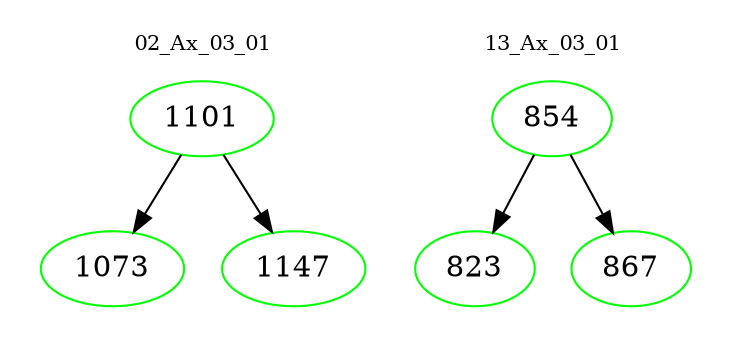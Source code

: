 digraph{
subgraph cluster_0 {
color = white
label = "02_Ax_03_01";
fontsize=10;
T0_1101 [label="1101", color="green"]
T0_1101 -> T0_1073 [color="black"]
T0_1073 [label="1073", color="green"]
T0_1101 -> T0_1147 [color="black"]
T0_1147 [label="1147", color="green"]
}
subgraph cluster_1 {
color = white
label = "13_Ax_03_01";
fontsize=10;
T1_854 [label="854", color="green"]
T1_854 -> T1_823 [color="black"]
T1_823 [label="823", color="green"]
T1_854 -> T1_867 [color="black"]
T1_867 [label="867", color="green"]
}
}
